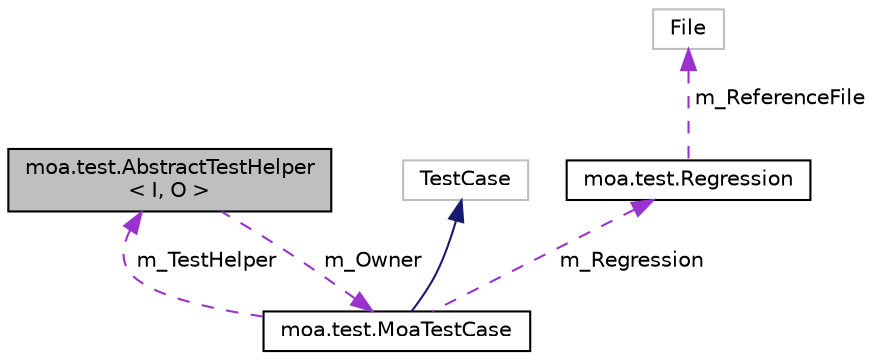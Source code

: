digraph "moa.test.AbstractTestHelper&lt; I, O &gt;"
{
 // LATEX_PDF_SIZE
  edge [fontname="Helvetica",fontsize="10",labelfontname="Helvetica",labelfontsize="10"];
  node [fontname="Helvetica",fontsize="10",shape=record];
  Node1 [label="moa.test.AbstractTestHelper\l\< I, O \>",height=0.2,width=0.4,color="black", fillcolor="grey75", style="filled", fontcolor="black",tooltip=" "];
  Node2 -> Node1 [dir="back",color="darkorchid3",fontsize="10",style="dashed",label=" m_Owner" ,fontname="Helvetica"];
  Node2 [label="moa.test.MoaTestCase",height=0.2,width=0.4,color="black", fillcolor="white", style="filled",URL="$classmoa_1_1test_1_1_moa_test_case.html",tooltip=" "];
  Node3 -> Node2 [dir="back",color="midnightblue",fontsize="10",style="solid",fontname="Helvetica"];
  Node3 [label="TestCase",height=0.2,width=0.4,color="grey75", fillcolor="white", style="filled",tooltip=" "];
  Node1 -> Node2 [dir="back",color="darkorchid3",fontsize="10",style="dashed",label=" m_TestHelper" ,fontname="Helvetica"];
  Node4 -> Node2 [dir="back",color="darkorchid3",fontsize="10",style="dashed",label=" m_Regression" ,fontname="Helvetica"];
  Node4 [label="moa.test.Regression",height=0.2,width=0.4,color="black", fillcolor="white", style="filled",URL="$classmoa_1_1test_1_1_regression.html",tooltip=" "];
  Node5 -> Node4 [dir="back",color="darkorchid3",fontsize="10",style="dashed",label=" m_ReferenceFile" ,fontname="Helvetica"];
  Node5 [label="File",height=0.2,width=0.4,color="grey75", fillcolor="white", style="filled",tooltip=" "];
}
